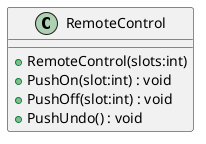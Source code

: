 @startuml
class RemoteControl {
    + RemoteControl(slots:int)
    + PushOn(slot:int) : void
    + PushOff(slot:int) : void
    + PushUndo() : void
}
@enduml

